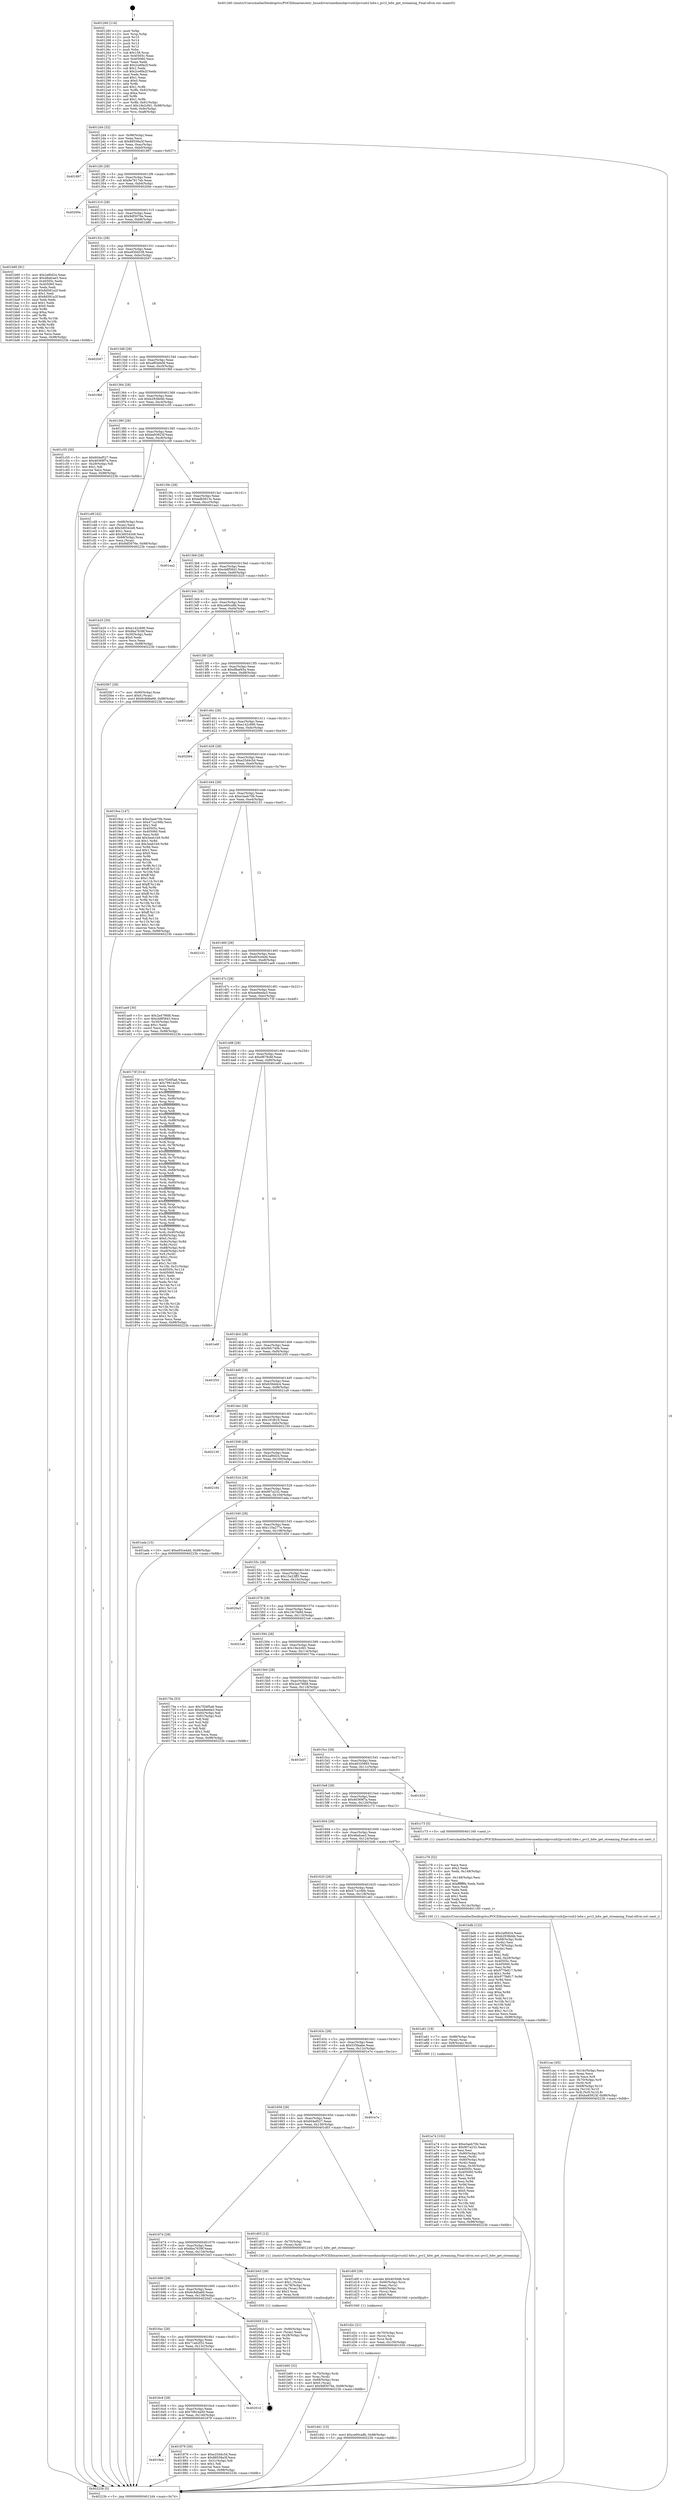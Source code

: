 digraph "0x401260" {
  label = "0x401260 (/mnt/c/Users/mathe/Desktop/tcc/POCII/binaries/extr_linuxdriversmediausbpvrusb2pvrusb2-hdw.c_pvr2_hdw_get_streaming_Final-ollvm.out::main(0))"
  labelloc = "t"
  node[shape=record]

  Entry [label="",width=0.3,height=0.3,shape=circle,fillcolor=black,style=filled]
  "0x4012d4" [label="{
     0x4012d4 [32]\l
     | [instrs]\l
     &nbsp;&nbsp;0x4012d4 \<+6\>: mov -0x98(%rbp),%eax\l
     &nbsp;&nbsp;0x4012da \<+2\>: mov %eax,%ecx\l
     &nbsp;&nbsp;0x4012dc \<+6\>: sub $0x88558a3f,%ecx\l
     &nbsp;&nbsp;0x4012e2 \<+6\>: mov %eax,-0xac(%rbp)\l
     &nbsp;&nbsp;0x4012e8 \<+6\>: mov %ecx,-0xb0(%rbp)\l
     &nbsp;&nbsp;0x4012ee \<+6\>: je 0000000000401897 \<main+0x637\>\l
  }"]
  "0x401897" [label="{
     0x401897\l
  }", style=dashed]
  "0x4012f4" [label="{
     0x4012f4 [28]\l
     | [instrs]\l
     &nbsp;&nbsp;0x4012f4 \<+5\>: jmp 00000000004012f9 \<main+0x99\>\l
     &nbsp;&nbsp;0x4012f9 \<+6\>: mov -0xac(%rbp),%eax\l
     &nbsp;&nbsp;0x4012ff \<+5\>: sub $0x8e7817eb,%eax\l
     &nbsp;&nbsp;0x401304 \<+6\>: mov %eax,-0xb4(%rbp)\l
     &nbsp;&nbsp;0x40130a \<+6\>: je 000000000040200e \<main+0xdae\>\l
  }"]
  Exit [label="",width=0.3,height=0.3,shape=circle,fillcolor=black,style=filled,peripheries=2]
  "0x40200e" [label="{
     0x40200e\l
  }", style=dashed]
  "0x401310" [label="{
     0x401310 [28]\l
     | [instrs]\l
     &nbsp;&nbsp;0x401310 \<+5\>: jmp 0000000000401315 \<main+0xb5\>\l
     &nbsp;&nbsp;0x401315 \<+6\>: mov -0xac(%rbp),%eax\l
     &nbsp;&nbsp;0x40131b \<+5\>: sub $0x9df3076e,%eax\l
     &nbsp;&nbsp;0x401320 \<+6\>: mov %eax,-0xb8(%rbp)\l
     &nbsp;&nbsp;0x401326 \<+6\>: je 0000000000401b80 \<main+0x920\>\l
  }"]
  "0x401d41" [label="{
     0x401d41 [15]\l
     | [instrs]\l
     &nbsp;&nbsp;0x401d41 \<+10\>: movl $0xce60ca8b,-0x98(%rbp)\l
     &nbsp;&nbsp;0x401d4b \<+5\>: jmp 000000000040223b \<main+0xfdb\>\l
  }"]
  "0x401b80" [label="{
     0x401b80 [91]\l
     | [instrs]\l
     &nbsp;&nbsp;0x401b80 \<+5\>: mov $0x2af0d24,%eax\l
     &nbsp;&nbsp;0x401b85 \<+5\>: mov $0x46afcae3,%ecx\l
     &nbsp;&nbsp;0x401b8a \<+7\>: mov 0x40505c,%edx\l
     &nbsp;&nbsp;0x401b91 \<+7\>: mov 0x405060,%esi\l
     &nbsp;&nbsp;0x401b98 \<+2\>: mov %edx,%edi\l
     &nbsp;&nbsp;0x401b9a \<+6\>: add $0x8d581a2f,%edi\l
     &nbsp;&nbsp;0x401ba0 \<+3\>: sub $0x1,%edi\l
     &nbsp;&nbsp;0x401ba3 \<+6\>: sub $0x8d581a2f,%edi\l
     &nbsp;&nbsp;0x401ba9 \<+3\>: imul %edi,%edx\l
     &nbsp;&nbsp;0x401bac \<+3\>: and $0x1,%edx\l
     &nbsp;&nbsp;0x401baf \<+3\>: cmp $0x0,%edx\l
     &nbsp;&nbsp;0x401bb2 \<+4\>: sete %r8b\l
     &nbsp;&nbsp;0x401bb6 \<+3\>: cmp $0xa,%esi\l
     &nbsp;&nbsp;0x401bb9 \<+4\>: setl %r9b\l
     &nbsp;&nbsp;0x401bbd \<+3\>: mov %r8b,%r10b\l
     &nbsp;&nbsp;0x401bc0 \<+3\>: and %r9b,%r10b\l
     &nbsp;&nbsp;0x401bc3 \<+3\>: xor %r9b,%r8b\l
     &nbsp;&nbsp;0x401bc6 \<+3\>: or %r8b,%r10b\l
     &nbsp;&nbsp;0x401bc9 \<+4\>: test $0x1,%r10b\l
     &nbsp;&nbsp;0x401bcd \<+3\>: cmovne %ecx,%eax\l
     &nbsp;&nbsp;0x401bd0 \<+6\>: mov %eax,-0x98(%rbp)\l
     &nbsp;&nbsp;0x401bd6 \<+5\>: jmp 000000000040223b \<main+0xfdb\>\l
  }"]
  "0x40132c" [label="{
     0x40132c [28]\l
     | [instrs]\l
     &nbsp;&nbsp;0x40132c \<+5\>: jmp 0000000000401331 \<main+0xd1\>\l
     &nbsp;&nbsp;0x401331 \<+6\>: mov -0xac(%rbp),%eax\l
     &nbsp;&nbsp;0x401337 \<+5\>: sub $0xa930d338,%eax\l
     &nbsp;&nbsp;0x40133c \<+6\>: mov %eax,-0xbc(%rbp)\l
     &nbsp;&nbsp;0x401342 \<+6\>: je 0000000000402047 \<main+0xde7\>\l
  }"]
  "0x401d2c" [label="{
     0x401d2c [21]\l
     | [instrs]\l
     &nbsp;&nbsp;0x401d2c \<+4\>: mov -0x70(%rbp),%rcx\l
     &nbsp;&nbsp;0x401d30 \<+3\>: mov (%rcx),%rcx\l
     &nbsp;&nbsp;0x401d33 \<+3\>: mov %rcx,%rdi\l
     &nbsp;&nbsp;0x401d36 \<+6\>: mov %eax,-0x150(%rbp)\l
     &nbsp;&nbsp;0x401d3c \<+5\>: call 0000000000401030 \<free@plt\>\l
     | [calls]\l
     &nbsp;&nbsp;0x401030 \{1\} (unknown)\l
  }"]
  "0x402047" [label="{
     0x402047\l
  }", style=dashed]
  "0x401348" [label="{
     0x401348 [28]\l
     | [instrs]\l
     &nbsp;&nbsp;0x401348 \<+5\>: jmp 000000000040134d \<main+0xed\>\l
     &nbsp;&nbsp;0x40134d \<+6\>: mov -0xac(%rbp),%eax\l
     &nbsp;&nbsp;0x401353 \<+5\>: sub $0xaf83eb08,%eax\l
     &nbsp;&nbsp;0x401358 \<+6\>: mov %eax,-0xc0(%rbp)\l
     &nbsp;&nbsp;0x40135e \<+6\>: je 00000000004019bf \<main+0x75f\>\l
  }"]
  "0x401d0f" [label="{
     0x401d0f [29]\l
     | [instrs]\l
     &nbsp;&nbsp;0x401d0f \<+10\>: movabs $0x4030d6,%rdi\l
     &nbsp;&nbsp;0x401d19 \<+4\>: mov -0x60(%rbp),%rcx\l
     &nbsp;&nbsp;0x401d1d \<+2\>: mov %eax,(%rcx)\l
     &nbsp;&nbsp;0x401d1f \<+4\>: mov -0x60(%rbp),%rcx\l
     &nbsp;&nbsp;0x401d23 \<+2\>: mov (%rcx),%esi\l
     &nbsp;&nbsp;0x401d25 \<+2\>: mov $0x0,%al\l
     &nbsp;&nbsp;0x401d27 \<+5\>: call 0000000000401040 \<printf@plt\>\l
     | [calls]\l
     &nbsp;&nbsp;0x401040 \{1\} (unknown)\l
  }"]
  "0x4019bf" [label="{
     0x4019bf\l
  }", style=dashed]
  "0x401364" [label="{
     0x401364 [28]\l
     | [instrs]\l
     &nbsp;&nbsp;0x401364 \<+5\>: jmp 0000000000401369 \<main+0x109\>\l
     &nbsp;&nbsp;0x401369 \<+6\>: mov -0xac(%rbp),%eax\l
     &nbsp;&nbsp;0x40136f \<+5\>: sub $0xb2938d4b,%eax\l
     &nbsp;&nbsp;0x401374 \<+6\>: mov %eax,-0xc4(%rbp)\l
     &nbsp;&nbsp;0x40137a \<+6\>: je 0000000000401c55 \<main+0x9f5\>\l
  }"]
  "0x401cac" [label="{
     0x401cac [45]\l
     | [instrs]\l
     &nbsp;&nbsp;0x401cac \<+6\>: mov -0x14c(%rbp),%ecx\l
     &nbsp;&nbsp;0x401cb2 \<+3\>: imul %eax,%ecx\l
     &nbsp;&nbsp;0x401cb5 \<+3\>: movslq %ecx,%r8\l
     &nbsp;&nbsp;0x401cb8 \<+4\>: mov -0x70(%rbp),%r9\l
     &nbsp;&nbsp;0x401cbc \<+3\>: mov (%r9),%r9\l
     &nbsp;&nbsp;0x401cbf \<+4\>: mov -0x68(%rbp),%r10\l
     &nbsp;&nbsp;0x401cc3 \<+3\>: movslq (%r10),%r10\l
     &nbsp;&nbsp;0x401cc6 \<+4\>: mov %r8,(%r9,%r10,8)\l
     &nbsp;&nbsp;0x401cca \<+10\>: movl $0xba93923f,-0x98(%rbp)\l
     &nbsp;&nbsp;0x401cd4 \<+5\>: jmp 000000000040223b \<main+0xfdb\>\l
  }"]
  "0x401c55" [label="{
     0x401c55 [30]\l
     | [instrs]\l
     &nbsp;&nbsp;0x401c55 \<+5\>: mov $0x604ef527,%eax\l
     &nbsp;&nbsp;0x401c5a \<+5\>: mov $0x46369f7a,%ecx\l
     &nbsp;&nbsp;0x401c5f \<+3\>: mov -0x29(%rbp),%dl\l
     &nbsp;&nbsp;0x401c62 \<+3\>: test $0x1,%dl\l
     &nbsp;&nbsp;0x401c65 \<+3\>: cmovne %ecx,%eax\l
     &nbsp;&nbsp;0x401c68 \<+6\>: mov %eax,-0x98(%rbp)\l
     &nbsp;&nbsp;0x401c6e \<+5\>: jmp 000000000040223b \<main+0xfdb\>\l
  }"]
  "0x401380" [label="{
     0x401380 [28]\l
     | [instrs]\l
     &nbsp;&nbsp;0x401380 \<+5\>: jmp 0000000000401385 \<main+0x125\>\l
     &nbsp;&nbsp;0x401385 \<+6\>: mov -0xac(%rbp),%eax\l
     &nbsp;&nbsp;0x40138b \<+5\>: sub $0xba93923f,%eax\l
     &nbsp;&nbsp;0x401390 \<+6\>: mov %eax,-0xc8(%rbp)\l
     &nbsp;&nbsp;0x401396 \<+6\>: je 0000000000401cd9 \<main+0xa79\>\l
  }"]
  "0x401c78" [label="{
     0x401c78 [52]\l
     | [instrs]\l
     &nbsp;&nbsp;0x401c78 \<+2\>: xor %ecx,%ecx\l
     &nbsp;&nbsp;0x401c7a \<+5\>: mov $0x2,%edx\l
     &nbsp;&nbsp;0x401c7f \<+6\>: mov %edx,-0x148(%rbp)\l
     &nbsp;&nbsp;0x401c85 \<+1\>: cltd\l
     &nbsp;&nbsp;0x401c86 \<+6\>: mov -0x148(%rbp),%esi\l
     &nbsp;&nbsp;0x401c8c \<+2\>: idiv %esi\l
     &nbsp;&nbsp;0x401c8e \<+6\>: imul $0xfffffffe,%edx,%edx\l
     &nbsp;&nbsp;0x401c94 \<+2\>: mov %ecx,%edi\l
     &nbsp;&nbsp;0x401c96 \<+2\>: sub %edx,%edi\l
     &nbsp;&nbsp;0x401c98 \<+2\>: mov %ecx,%edx\l
     &nbsp;&nbsp;0x401c9a \<+3\>: sub $0x1,%edx\l
     &nbsp;&nbsp;0x401c9d \<+2\>: add %edx,%edi\l
     &nbsp;&nbsp;0x401c9f \<+2\>: sub %edi,%ecx\l
     &nbsp;&nbsp;0x401ca1 \<+6\>: mov %ecx,-0x14c(%rbp)\l
     &nbsp;&nbsp;0x401ca7 \<+5\>: call 0000000000401160 \<next_i\>\l
     | [calls]\l
     &nbsp;&nbsp;0x401160 \{1\} (/mnt/c/Users/mathe/Desktop/tcc/POCII/binaries/extr_linuxdriversmediausbpvrusb2pvrusb2-hdw.c_pvr2_hdw_get_streaming_Final-ollvm.out::next_i)\l
  }"]
  "0x401cd9" [label="{
     0x401cd9 [42]\l
     | [instrs]\l
     &nbsp;&nbsp;0x401cd9 \<+4\>: mov -0x68(%rbp),%rax\l
     &nbsp;&nbsp;0x401cdd \<+2\>: mov (%rax),%ecx\l
     &nbsp;&nbsp;0x401cdf \<+6\>: sub $0x3d0342e8,%ecx\l
     &nbsp;&nbsp;0x401ce5 \<+3\>: add $0x1,%ecx\l
     &nbsp;&nbsp;0x401ce8 \<+6\>: add $0x3d0342e8,%ecx\l
     &nbsp;&nbsp;0x401cee \<+4\>: mov -0x68(%rbp),%rax\l
     &nbsp;&nbsp;0x401cf2 \<+2\>: mov %ecx,(%rax)\l
     &nbsp;&nbsp;0x401cf4 \<+10\>: movl $0x9df3076e,-0x98(%rbp)\l
     &nbsp;&nbsp;0x401cfe \<+5\>: jmp 000000000040223b \<main+0xfdb\>\l
  }"]
  "0x40139c" [label="{
     0x40139c [28]\l
     | [instrs]\l
     &nbsp;&nbsp;0x40139c \<+5\>: jmp 00000000004013a1 \<main+0x141\>\l
     &nbsp;&nbsp;0x4013a1 \<+6\>: mov -0xac(%rbp),%eax\l
     &nbsp;&nbsp;0x4013a7 \<+5\>: sub $0xbdb5613c,%eax\l
     &nbsp;&nbsp;0x4013ac \<+6\>: mov %eax,-0xcc(%rbp)\l
     &nbsp;&nbsp;0x4013b2 \<+6\>: je 0000000000401ea2 \<main+0xc42\>\l
  }"]
  "0x401b60" [label="{
     0x401b60 [32]\l
     | [instrs]\l
     &nbsp;&nbsp;0x401b60 \<+4\>: mov -0x70(%rbp),%rdi\l
     &nbsp;&nbsp;0x401b64 \<+3\>: mov %rax,(%rdi)\l
     &nbsp;&nbsp;0x401b67 \<+4\>: mov -0x68(%rbp),%rax\l
     &nbsp;&nbsp;0x401b6b \<+6\>: movl $0x0,(%rax)\l
     &nbsp;&nbsp;0x401b71 \<+10\>: movl $0x9df3076e,-0x98(%rbp)\l
     &nbsp;&nbsp;0x401b7b \<+5\>: jmp 000000000040223b \<main+0xfdb\>\l
  }"]
  "0x401ea2" [label="{
     0x401ea2\l
  }", style=dashed]
  "0x4013b8" [label="{
     0x4013b8 [28]\l
     | [instrs]\l
     &nbsp;&nbsp;0x4013b8 \<+5\>: jmp 00000000004013bd \<main+0x15d\>\l
     &nbsp;&nbsp;0x4013bd \<+6\>: mov -0xac(%rbp),%eax\l
     &nbsp;&nbsp;0x4013c3 \<+5\>: sub $0xcb8f5843,%eax\l
     &nbsp;&nbsp;0x4013c8 \<+6\>: mov %eax,-0xd0(%rbp)\l
     &nbsp;&nbsp;0x4013ce \<+6\>: je 0000000000401b25 \<main+0x8c5\>\l
  }"]
  "0x401a74" [label="{
     0x401a74 [102]\l
     | [instrs]\l
     &nbsp;&nbsp;0x401a74 \<+5\>: mov $0xe3aeb70b,%ecx\l
     &nbsp;&nbsp;0x401a79 \<+5\>: mov $0x907a232,%edx\l
     &nbsp;&nbsp;0x401a7e \<+2\>: xor %esi,%esi\l
     &nbsp;&nbsp;0x401a80 \<+4\>: mov -0x80(%rbp),%rdi\l
     &nbsp;&nbsp;0x401a84 \<+2\>: mov %eax,(%rdi)\l
     &nbsp;&nbsp;0x401a86 \<+4\>: mov -0x80(%rbp),%rdi\l
     &nbsp;&nbsp;0x401a8a \<+2\>: mov (%rdi),%eax\l
     &nbsp;&nbsp;0x401a8c \<+3\>: mov %eax,-0x30(%rbp)\l
     &nbsp;&nbsp;0x401a8f \<+7\>: mov 0x40505c,%eax\l
     &nbsp;&nbsp;0x401a96 \<+8\>: mov 0x405060,%r8d\l
     &nbsp;&nbsp;0x401a9e \<+3\>: sub $0x1,%esi\l
     &nbsp;&nbsp;0x401aa1 \<+3\>: mov %eax,%r9d\l
     &nbsp;&nbsp;0x401aa4 \<+3\>: add %esi,%r9d\l
     &nbsp;&nbsp;0x401aa7 \<+4\>: imul %r9d,%eax\l
     &nbsp;&nbsp;0x401aab \<+3\>: and $0x1,%eax\l
     &nbsp;&nbsp;0x401aae \<+3\>: cmp $0x0,%eax\l
     &nbsp;&nbsp;0x401ab1 \<+4\>: sete %r10b\l
     &nbsp;&nbsp;0x401ab5 \<+4\>: cmp $0xa,%r8d\l
     &nbsp;&nbsp;0x401ab9 \<+4\>: setl %r11b\l
     &nbsp;&nbsp;0x401abd \<+3\>: mov %r10b,%bl\l
     &nbsp;&nbsp;0x401ac0 \<+3\>: and %r11b,%bl\l
     &nbsp;&nbsp;0x401ac3 \<+3\>: xor %r11b,%r10b\l
     &nbsp;&nbsp;0x401ac6 \<+3\>: or %r10b,%bl\l
     &nbsp;&nbsp;0x401ac9 \<+3\>: test $0x1,%bl\l
     &nbsp;&nbsp;0x401acc \<+3\>: cmovne %edx,%ecx\l
     &nbsp;&nbsp;0x401acf \<+6\>: mov %ecx,-0x98(%rbp)\l
     &nbsp;&nbsp;0x401ad5 \<+5\>: jmp 000000000040223b \<main+0xfdb\>\l
  }"]
  "0x401b25" [label="{
     0x401b25 [30]\l
     | [instrs]\l
     &nbsp;&nbsp;0x401b25 \<+5\>: mov $0xe142c690,%eax\l
     &nbsp;&nbsp;0x401b2a \<+5\>: mov $0x6ba7639f,%ecx\l
     &nbsp;&nbsp;0x401b2f \<+3\>: mov -0x30(%rbp),%edx\l
     &nbsp;&nbsp;0x401b32 \<+3\>: cmp $0x0,%edx\l
     &nbsp;&nbsp;0x401b35 \<+3\>: cmove %ecx,%eax\l
     &nbsp;&nbsp;0x401b38 \<+6\>: mov %eax,-0x98(%rbp)\l
     &nbsp;&nbsp;0x401b3e \<+5\>: jmp 000000000040223b \<main+0xfdb\>\l
  }"]
  "0x4013d4" [label="{
     0x4013d4 [28]\l
     | [instrs]\l
     &nbsp;&nbsp;0x4013d4 \<+5\>: jmp 00000000004013d9 \<main+0x179\>\l
     &nbsp;&nbsp;0x4013d9 \<+6\>: mov -0xac(%rbp),%eax\l
     &nbsp;&nbsp;0x4013df \<+5\>: sub $0xce60ca8b,%eax\l
     &nbsp;&nbsp;0x4013e4 \<+6\>: mov %eax,-0xd4(%rbp)\l
     &nbsp;&nbsp;0x4013ea \<+6\>: je 00000000004020b7 \<main+0xe57\>\l
  }"]
  "0x4016e4" [label="{
     0x4016e4\l
  }", style=dashed]
  "0x4020b7" [label="{
     0x4020b7 [28]\l
     | [instrs]\l
     &nbsp;&nbsp;0x4020b7 \<+7\>: mov -0x90(%rbp),%rax\l
     &nbsp;&nbsp;0x4020be \<+6\>: movl $0x0,(%rax)\l
     &nbsp;&nbsp;0x4020c4 \<+10\>: movl $0x6c8dba69,-0x98(%rbp)\l
     &nbsp;&nbsp;0x4020ce \<+5\>: jmp 000000000040223b \<main+0xfdb\>\l
  }"]
  "0x4013f0" [label="{
     0x4013f0 [28]\l
     | [instrs]\l
     &nbsp;&nbsp;0x4013f0 \<+5\>: jmp 00000000004013f5 \<main+0x195\>\l
     &nbsp;&nbsp;0x4013f5 \<+6\>: mov -0xac(%rbp),%eax\l
     &nbsp;&nbsp;0x4013fb \<+5\>: sub $0xdfbaf45a,%eax\l
     &nbsp;&nbsp;0x401400 \<+6\>: mov %eax,-0xd8(%rbp)\l
     &nbsp;&nbsp;0x401406 \<+6\>: je 0000000000401da6 \<main+0xb46\>\l
  }"]
  "0x401879" [label="{
     0x401879 [30]\l
     | [instrs]\l
     &nbsp;&nbsp;0x401879 \<+5\>: mov $0xe25d4c5d,%eax\l
     &nbsp;&nbsp;0x40187e \<+5\>: mov $0x88558a3f,%ecx\l
     &nbsp;&nbsp;0x401883 \<+3\>: mov -0x31(%rbp),%dl\l
     &nbsp;&nbsp;0x401886 \<+3\>: test $0x1,%dl\l
     &nbsp;&nbsp;0x401889 \<+3\>: cmovne %ecx,%eax\l
     &nbsp;&nbsp;0x40188c \<+6\>: mov %eax,-0x98(%rbp)\l
     &nbsp;&nbsp;0x401892 \<+5\>: jmp 000000000040223b \<main+0xfdb\>\l
  }"]
  "0x401da6" [label="{
     0x401da6\l
  }", style=dashed]
  "0x40140c" [label="{
     0x40140c [28]\l
     | [instrs]\l
     &nbsp;&nbsp;0x40140c \<+5\>: jmp 0000000000401411 \<main+0x1b1\>\l
     &nbsp;&nbsp;0x401411 \<+6\>: mov -0xac(%rbp),%eax\l
     &nbsp;&nbsp;0x401417 \<+5\>: sub $0xe142c690,%eax\l
     &nbsp;&nbsp;0x40141c \<+6\>: mov %eax,-0xdc(%rbp)\l
     &nbsp;&nbsp;0x401422 \<+6\>: je 0000000000402094 \<main+0xe34\>\l
  }"]
  "0x4016c8" [label="{
     0x4016c8 [28]\l
     | [instrs]\l
     &nbsp;&nbsp;0x4016c8 \<+5\>: jmp 00000000004016cd \<main+0x46d\>\l
     &nbsp;&nbsp;0x4016cd \<+6\>: mov -0xac(%rbp),%eax\l
     &nbsp;&nbsp;0x4016d3 \<+5\>: sub $0x79914a50,%eax\l
     &nbsp;&nbsp;0x4016d8 \<+6\>: mov %eax,-0x140(%rbp)\l
     &nbsp;&nbsp;0x4016de \<+6\>: je 0000000000401879 \<main+0x619\>\l
  }"]
  "0x402094" [label="{
     0x402094\l
  }", style=dashed]
  "0x401428" [label="{
     0x401428 [28]\l
     | [instrs]\l
     &nbsp;&nbsp;0x401428 \<+5\>: jmp 000000000040142d \<main+0x1cd\>\l
     &nbsp;&nbsp;0x40142d \<+6\>: mov -0xac(%rbp),%eax\l
     &nbsp;&nbsp;0x401433 \<+5\>: sub $0xe25d4c5d,%eax\l
     &nbsp;&nbsp;0x401438 \<+6\>: mov %eax,-0xe0(%rbp)\l
     &nbsp;&nbsp;0x40143e \<+6\>: je 00000000004019ce \<main+0x76e\>\l
  }"]
  "0x40201d" [label="{
     0x40201d\l
  }", style=dashed]
  "0x4019ce" [label="{
     0x4019ce [147]\l
     | [instrs]\l
     &nbsp;&nbsp;0x4019ce \<+5\>: mov $0xe3aeb70b,%eax\l
     &nbsp;&nbsp;0x4019d3 \<+5\>: mov $0x471a166b,%ecx\l
     &nbsp;&nbsp;0x4019d8 \<+2\>: mov $0x1,%dl\l
     &nbsp;&nbsp;0x4019da \<+7\>: mov 0x40505c,%esi\l
     &nbsp;&nbsp;0x4019e1 \<+7\>: mov 0x405060,%edi\l
     &nbsp;&nbsp;0x4019e8 \<+3\>: mov %esi,%r8d\l
     &nbsp;&nbsp;0x4019eb \<+7\>: add $0x3eab1b9,%r8d\l
     &nbsp;&nbsp;0x4019f2 \<+4\>: sub $0x1,%r8d\l
     &nbsp;&nbsp;0x4019f6 \<+7\>: sub $0x3eab1b9,%r8d\l
     &nbsp;&nbsp;0x4019fd \<+4\>: imul %r8d,%esi\l
     &nbsp;&nbsp;0x401a01 \<+3\>: and $0x1,%esi\l
     &nbsp;&nbsp;0x401a04 \<+3\>: cmp $0x0,%esi\l
     &nbsp;&nbsp;0x401a07 \<+4\>: sete %r9b\l
     &nbsp;&nbsp;0x401a0b \<+3\>: cmp $0xa,%edi\l
     &nbsp;&nbsp;0x401a0e \<+4\>: setl %r10b\l
     &nbsp;&nbsp;0x401a12 \<+3\>: mov %r9b,%r11b\l
     &nbsp;&nbsp;0x401a15 \<+4\>: xor $0xff,%r11b\l
     &nbsp;&nbsp;0x401a19 \<+3\>: mov %r10b,%bl\l
     &nbsp;&nbsp;0x401a1c \<+3\>: xor $0xff,%bl\l
     &nbsp;&nbsp;0x401a1f \<+3\>: xor $0x1,%dl\l
     &nbsp;&nbsp;0x401a22 \<+3\>: mov %r11b,%r14b\l
     &nbsp;&nbsp;0x401a25 \<+4\>: and $0xff,%r14b\l
     &nbsp;&nbsp;0x401a29 \<+3\>: and %dl,%r9b\l
     &nbsp;&nbsp;0x401a2c \<+3\>: mov %bl,%r15b\l
     &nbsp;&nbsp;0x401a2f \<+4\>: and $0xff,%r15b\l
     &nbsp;&nbsp;0x401a33 \<+3\>: and %dl,%r10b\l
     &nbsp;&nbsp;0x401a36 \<+3\>: or %r9b,%r14b\l
     &nbsp;&nbsp;0x401a39 \<+3\>: or %r10b,%r15b\l
     &nbsp;&nbsp;0x401a3c \<+3\>: xor %r15b,%r14b\l
     &nbsp;&nbsp;0x401a3f \<+3\>: or %bl,%r11b\l
     &nbsp;&nbsp;0x401a42 \<+4\>: xor $0xff,%r11b\l
     &nbsp;&nbsp;0x401a46 \<+3\>: or $0x1,%dl\l
     &nbsp;&nbsp;0x401a49 \<+3\>: and %dl,%r11b\l
     &nbsp;&nbsp;0x401a4c \<+3\>: or %r11b,%r14b\l
     &nbsp;&nbsp;0x401a4f \<+4\>: test $0x1,%r14b\l
     &nbsp;&nbsp;0x401a53 \<+3\>: cmovne %ecx,%eax\l
     &nbsp;&nbsp;0x401a56 \<+6\>: mov %eax,-0x98(%rbp)\l
     &nbsp;&nbsp;0x401a5c \<+5\>: jmp 000000000040223b \<main+0xfdb\>\l
  }"]
  "0x401444" [label="{
     0x401444 [28]\l
     | [instrs]\l
     &nbsp;&nbsp;0x401444 \<+5\>: jmp 0000000000401449 \<main+0x1e9\>\l
     &nbsp;&nbsp;0x401449 \<+6\>: mov -0xac(%rbp),%eax\l
     &nbsp;&nbsp;0x40144f \<+5\>: sub $0xe3aeb70b,%eax\l
     &nbsp;&nbsp;0x401454 \<+6\>: mov %eax,-0xe4(%rbp)\l
     &nbsp;&nbsp;0x40145a \<+6\>: je 0000000000402151 \<main+0xef1\>\l
  }"]
  "0x4016ac" [label="{
     0x4016ac [28]\l
     | [instrs]\l
     &nbsp;&nbsp;0x4016ac \<+5\>: jmp 00000000004016b1 \<main+0x451\>\l
     &nbsp;&nbsp;0x4016b1 \<+6\>: mov -0xac(%rbp),%eax\l
     &nbsp;&nbsp;0x4016b7 \<+5\>: sub $0x71ab2f32,%eax\l
     &nbsp;&nbsp;0x4016bc \<+6\>: mov %eax,-0x13c(%rbp)\l
     &nbsp;&nbsp;0x4016c2 \<+6\>: je 000000000040201d \<main+0xdbd\>\l
  }"]
  "0x402151" [label="{
     0x402151\l
  }", style=dashed]
  "0x401460" [label="{
     0x401460 [28]\l
     | [instrs]\l
     &nbsp;&nbsp;0x401460 \<+5\>: jmp 0000000000401465 \<main+0x205\>\l
     &nbsp;&nbsp;0x401465 \<+6\>: mov -0xac(%rbp),%eax\l
     &nbsp;&nbsp;0x40146b \<+5\>: sub $0xe93ce4dd,%eax\l
     &nbsp;&nbsp;0x401470 \<+6\>: mov %eax,-0xe8(%rbp)\l
     &nbsp;&nbsp;0x401476 \<+6\>: je 0000000000401ae9 \<main+0x889\>\l
  }"]
  "0x4020d3" [label="{
     0x4020d3 [24]\l
     | [instrs]\l
     &nbsp;&nbsp;0x4020d3 \<+7\>: mov -0x90(%rbp),%rax\l
     &nbsp;&nbsp;0x4020da \<+2\>: mov (%rax),%eax\l
     &nbsp;&nbsp;0x4020dc \<+4\>: lea -0x28(%rbp),%rsp\l
     &nbsp;&nbsp;0x4020e0 \<+1\>: pop %rbx\l
     &nbsp;&nbsp;0x4020e1 \<+2\>: pop %r12\l
     &nbsp;&nbsp;0x4020e3 \<+2\>: pop %r13\l
     &nbsp;&nbsp;0x4020e5 \<+2\>: pop %r14\l
     &nbsp;&nbsp;0x4020e7 \<+2\>: pop %r15\l
     &nbsp;&nbsp;0x4020e9 \<+1\>: pop %rbp\l
     &nbsp;&nbsp;0x4020ea \<+1\>: ret\l
  }"]
  "0x401ae9" [label="{
     0x401ae9 [30]\l
     | [instrs]\l
     &nbsp;&nbsp;0x401ae9 \<+5\>: mov $0x2a479fd8,%eax\l
     &nbsp;&nbsp;0x401aee \<+5\>: mov $0xcb8f5843,%ecx\l
     &nbsp;&nbsp;0x401af3 \<+3\>: mov -0x30(%rbp),%edx\l
     &nbsp;&nbsp;0x401af6 \<+3\>: cmp $0x1,%edx\l
     &nbsp;&nbsp;0x401af9 \<+3\>: cmovl %ecx,%eax\l
     &nbsp;&nbsp;0x401afc \<+6\>: mov %eax,-0x98(%rbp)\l
     &nbsp;&nbsp;0x401b02 \<+5\>: jmp 000000000040223b \<main+0xfdb\>\l
  }"]
  "0x40147c" [label="{
     0x40147c [28]\l
     | [instrs]\l
     &nbsp;&nbsp;0x40147c \<+5\>: jmp 0000000000401481 \<main+0x221\>\l
     &nbsp;&nbsp;0x401481 \<+6\>: mov -0xac(%rbp),%eax\l
     &nbsp;&nbsp;0x401487 \<+5\>: sub $0xee8eeda3,%eax\l
     &nbsp;&nbsp;0x40148c \<+6\>: mov %eax,-0xec(%rbp)\l
     &nbsp;&nbsp;0x401492 \<+6\>: je 000000000040173f \<main+0x4df\>\l
  }"]
  "0x401690" [label="{
     0x401690 [28]\l
     | [instrs]\l
     &nbsp;&nbsp;0x401690 \<+5\>: jmp 0000000000401695 \<main+0x435\>\l
     &nbsp;&nbsp;0x401695 \<+6\>: mov -0xac(%rbp),%eax\l
     &nbsp;&nbsp;0x40169b \<+5\>: sub $0x6c8dba69,%eax\l
     &nbsp;&nbsp;0x4016a0 \<+6\>: mov %eax,-0x138(%rbp)\l
     &nbsp;&nbsp;0x4016a6 \<+6\>: je 00000000004020d3 \<main+0xe73\>\l
  }"]
  "0x40173f" [label="{
     0x40173f [314]\l
     | [instrs]\l
     &nbsp;&nbsp;0x40173f \<+5\>: mov $0x7f26f5a6,%eax\l
     &nbsp;&nbsp;0x401744 \<+5\>: mov $0x79914a50,%ecx\l
     &nbsp;&nbsp;0x401749 \<+2\>: xor %edx,%edx\l
     &nbsp;&nbsp;0x40174b \<+3\>: mov %rsp,%rsi\l
     &nbsp;&nbsp;0x40174e \<+4\>: add $0xfffffffffffffff0,%rsi\l
     &nbsp;&nbsp;0x401752 \<+3\>: mov %rsi,%rsp\l
     &nbsp;&nbsp;0x401755 \<+7\>: mov %rsi,-0x90(%rbp)\l
     &nbsp;&nbsp;0x40175c \<+3\>: mov %rsp,%rsi\l
     &nbsp;&nbsp;0x40175f \<+4\>: add $0xfffffffffffffff0,%rsi\l
     &nbsp;&nbsp;0x401763 \<+3\>: mov %rsi,%rsp\l
     &nbsp;&nbsp;0x401766 \<+3\>: mov %rsp,%rdi\l
     &nbsp;&nbsp;0x401769 \<+4\>: add $0xfffffffffffffff0,%rdi\l
     &nbsp;&nbsp;0x40176d \<+3\>: mov %rdi,%rsp\l
     &nbsp;&nbsp;0x401770 \<+7\>: mov %rdi,-0x88(%rbp)\l
     &nbsp;&nbsp;0x401777 \<+3\>: mov %rsp,%rdi\l
     &nbsp;&nbsp;0x40177a \<+4\>: add $0xfffffffffffffff0,%rdi\l
     &nbsp;&nbsp;0x40177e \<+3\>: mov %rdi,%rsp\l
     &nbsp;&nbsp;0x401781 \<+4\>: mov %rdi,-0x80(%rbp)\l
     &nbsp;&nbsp;0x401785 \<+3\>: mov %rsp,%rdi\l
     &nbsp;&nbsp;0x401788 \<+4\>: add $0xfffffffffffffff0,%rdi\l
     &nbsp;&nbsp;0x40178c \<+3\>: mov %rdi,%rsp\l
     &nbsp;&nbsp;0x40178f \<+4\>: mov %rdi,-0x78(%rbp)\l
     &nbsp;&nbsp;0x401793 \<+3\>: mov %rsp,%rdi\l
     &nbsp;&nbsp;0x401796 \<+4\>: add $0xfffffffffffffff0,%rdi\l
     &nbsp;&nbsp;0x40179a \<+3\>: mov %rdi,%rsp\l
     &nbsp;&nbsp;0x40179d \<+4\>: mov %rdi,-0x70(%rbp)\l
     &nbsp;&nbsp;0x4017a1 \<+3\>: mov %rsp,%rdi\l
     &nbsp;&nbsp;0x4017a4 \<+4\>: add $0xfffffffffffffff0,%rdi\l
     &nbsp;&nbsp;0x4017a8 \<+3\>: mov %rdi,%rsp\l
     &nbsp;&nbsp;0x4017ab \<+4\>: mov %rdi,-0x68(%rbp)\l
     &nbsp;&nbsp;0x4017af \<+3\>: mov %rsp,%rdi\l
     &nbsp;&nbsp;0x4017b2 \<+4\>: add $0xfffffffffffffff0,%rdi\l
     &nbsp;&nbsp;0x4017b6 \<+3\>: mov %rdi,%rsp\l
     &nbsp;&nbsp;0x4017b9 \<+4\>: mov %rdi,-0x60(%rbp)\l
     &nbsp;&nbsp;0x4017bd \<+3\>: mov %rsp,%rdi\l
     &nbsp;&nbsp;0x4017c0 \<+4\>: add $0xfffffffffffffff0,%rdi\l
     &nbsp;&nbsp;0x4017c4 \<+3\>: mov %rdi,%rsp\l
     &nbsp;&nbsp;0x4017c7 \<+4\>: mov %rdi,-0x58(%rbp)\l
     &nbsp;&nbsp;0x4017cb \<+3\>: mov %rsp,%rdi\l
     &nbsp;&nbsp;0x4017ce \<+4\>: add $0xfffffffffffffff0,%rdi\l
     &nbsp;&nbsp;0x4017d2 \<+3\>: mov %rdi,%rsp\l
     &nbsp;&nbsp;0x4017d5 \<+4\>: mov %rdi,-0x50(%rbp)\l
     &nbsp;&nbsp;0x4017d9 \<+3\>: mov %rsp,%rdi\l
     &nbsp;&nbsp;0x4017dc \<+4\>: add $0xfffffffffffffff0,%rdi\l
     &nbsp;&nbsp;0x4017e0 \<+3\>: mov %rdi,%rsp\l
     &nbsp;&nbsp;0x4017e3 \<+4\>: mov %rdi,-0x48(%rbp)\l
     &nbsp;&nbsp;0x4017e7 \<+3\>: mov %rsp,%rdi\l
     &nbsp;&nbsp;0x4017ea \<+4\>: add $0xfffffffffffffff0,%rdi\l
     &nbsp;&nbsp;0x4017ee \<+3\>: mov %rdi,%rsp\l
     &nbsp;&nbsp;0x4017f1 \<+4\>: mov %rdi,-0x40(%rbp)\l
     &nbsp;&nbsp;0x4017f5 \<+7\>: mov -0x90(%rbp),%rdi\l
     &nbsp;&nbsp;0x4017fc \<+6\>: movl $0x0,(%rdi)\l
     &nbsp;&nbsp;0x401802 \<+7\>: mov -0x9c(%rbp),%r8d\l
     &nbsp;&nbsp;0x401809 \<+3\>: mov %r8d,(%rsi)\l
     &nbsp;&nbsp;0x40180c \<+7\>: mov -0x88(%rbp),%rdi\l
     &nbsp;&nbsp;0x401813 \<+7\>: mov -0xa8(%rbp),%r9\l
     &nbsp;&nbsp;0x40181a \<+3\>: mov %r9,(%rdi)\l
     &nbsp;&nbsp;0x40181d \<+3\>: cmpl $0x2,(%rsi)\l
     &nbsp;&nbsp;0x401820 \<+4\>: setne %r10b\l
     &nbsp;&nbsp;0x401824 \<+4\>: and $0x1,%r10b\l
     &nbsp;&nbsp;0x401828 \<+4\>: mov %r10b,-0x31(%rbp)\l
     &nbsp;&nbsp;0x40182c \<+8\>: mov 0x40505c,%r11d\l
     &nbsp;&nbsp;0x401834 \<+7\>: mov 0x405060,%ebx\l
     &nbsp;&nbsp;0x40183b \<+3\>: sub $0x1,%edx\l
     &nbsp;&nbsp;0x40183e \<+3\>: mov %r11d,%r14d\l
     &nbsp;&nbsp;0x401841 \<+3\>: add %edx,%r14d\l
     &nbsp;&nbsp;0x401844 \<+4\>: imul %r14d,%r11d\l
     &nbsp;&nbsp;0x401848 \<+4\>: and $0x1,%r11d\l
     &nbsp;&nbsp;0x40184c \<+4\>: cmp $0x0,%r11d\l
     &nbsp;&nbsp;0x401850 \<+4\>: sete %r10b\l
     &nbsp;&nbsp;0x401854 \<+3\>: cmp $0xa,%ebx\l
     &nbsp;&nbsp;0x401857 \<+4\>: setl %r15b\l
     &nbsp;&nbsp;0x40185b \<+3\>: mov %r10b,%r12b\l
     &nbsp;&nbsp;0x40185e \<+3\>: and %r15b,%r12b\l
     &nbsp;&nbsp;0x401861 \<+3\>: xor %r15b,%r10b\l
     &nbsp;&nbsp;0x401864 \<+3\>: or %r10b,%r12b\l
     &nbsp;&nbsp;0x401867 \<+4\>: test $0x1,%r12b\l
     &nbsp;&nbsp;0x40186b \<+3\>: cmovne %ecx,%eax\l
     &nbsp;&nbsp;0x40186e \<+6\>: mov %eax,-0x98(%rbp)\l
     &nbsp;&nbsp;0x401874 \<+5\>: jmp 000000000040223b \<main+0xfdb\>\l
  }"]
  "0x401498" [label="{
     0x401498 [28]\l
     | [instrs]\l
     &nbsp;&nbsp;0x401498 \<+5\>: jmp 000000000040149d \<main+0x23d\>\l
     &nbsp;&nbsp;0x40149d \<+6\>: mov -0xac(%rbp),%eax\l
     &nbsp;&nbsp;0x4014a3 \<+5\>: sub $0xef678c6f,%eax\l
     &nbsp;&nbsp;0x4014a8 \<+6\>: mov %eax,-0xf0(%rbp)\l
     &nbsp;&nbsp;0x4014ae \<+6\>: je 0000000000401e6f \<main+0xc0f\>\l
  }"]
  "0x401b43" [label="{
     0x401b43 [29]\l
     | [instrs]\l
     &nbsp;&nbsp;0x401b43 \<+4\>: mov -0x78(%rbp),%rax\l
     &nbsp;&nbsp;0x401b47 \<+6\>: movl $0x1,(%rax)\l
     &nbsp;&nbsp;0x401b4d \<+4\>: mov -0x78(%rbp),%rax\l
     &nbsp;&nbsp;0x401b51 \<+3\>: movslq (%rax),%rax\l
     &nbsp;&nbsp;0x401b54 \<+4\>: shl $0x3,%rax\l
     &nbsp;&nbsp;0x401b58 \<+3\>: mov %rax,%rdi\l
     &nbsp;&nbsp;0x401b5b \<+5\>: call 0000000000401050 \<malloc@plt\>\l
     | [calls]\l
     &nbsp;&nbsp;0x401050 \{1\} (unknown)\l
  }"]
  "0x401e6f" [label="{
     0x401e6f\l
  }", style=dashed]
  "0x4014b4" [label="{
     0x4014b4 [28]\l
     | [instrs]\l
     &nbsp;&nbsp;0x4014b4 \<+5\>: jmp 00000000004014b9 \<main+0x259\>\l
     &nbsp;&nbsp;0x4014b9 \<+6\>: mov -0xac(%rbp),%eax\l
     &nbsp;&nbsp;0x4014bf \<+5\>: sub $0xf4fc740b,%eax\l
     &nbsp;&nbsp;0x4014c4 \<+6\>: mov %eax,-0xf4(%rbp)\l
     &nbsp;&nbsp;0x4014ca \<+6\>: je 0000000000401f35 \<main+0xcd5\>\l
  }"]
  "0x401674" [label="{
     0x401674 [28]\l
     | [instrs]\l
     &nbsp;&nbsp;0x401674 \<+5\>: jmp 0000000000401679 \<main+0x419\>\l
     &nbsp;&nbsp;0x401679 \<+6\>: mov -0xac(%rbp),%eax\l
     &nbsp;&nbsp;0x40167f \<+5\>: sub $0x6ba7639f,%eax\l
     &nbsp;&nbsp;0x401684 \<+6\>: mov %eax,-0x134(%rbp)\l
     &nbsp;&nbsp;0x40168a \<+6\>: je 0000000000401b43 \<main+0x8e3\>\l
  }"]
  "0x401f35" [label="{
     0x401f35\l
  }", style=dashed]
  "0x4014d0" [label="{
     0x4014d0 [28]\l
     | [instrs]\l
     &nbsp;&nbsp;0x4014d0 \<+5\>: jmp 00000000004014d5 \<main+0x275\>\l
     &nbsp;&nbsp;0x4014d5 \<+6\>: mov -0xac(%rbp),%eax\l
     &nbsp;&nbsp;0x4014db \<+5\>: sub $0xfc56ddc4,%eax\l
     &nbsp;&nbsp;0x4014e0 \<+6\>: mov %eax,-0xf8(%rbp)\l
     &nbsp;&nbsp;0x4014e6 \<+6\>: je 00000000004021a9 \<main+0xf49\>\l
  }"]
  "0x401d03" [label="{
     0x401d03 [12]\l
     | [instrs]\l
     &nbsp;&nbsp;0x401d03 \<+4\>: mov -0x70(%rbp),%rax\l
     &nbsp;&nbsp;0x401d07 \<+3\>: mov (%rax),%rdi\l
     &nbsp;&nbsp;0x401d0a \<+5\>: call 0000000000401240 \<pvr2_hdw_get_streaming\>\l
     | [calls]\l
     &nbsp;&nbsp;0x401240 \{1\} (/mnt/c/Users/mathe/Desktop/tcc/POCII/binaries/extr_linuxdriversmediausbpvrusb2pvrusb2-hdw.c_pvr2_hdw_get_streaming_Final-ollvm.out::pvr2_hdw_get_streaming)\l
  }"]
  "0x4021a9" [label="{
     0x4021a9\l
  }", style=dashed]
  "0x4014ec" [label="{
     0x4014ec [28]\l
     | [instrs]\l
     &nbsp;&nbsp;0x4014ec \<+5\>: jmp 00000000004014f1 \<main+0x291\>\l
     &nbsp;&nbsp;0x4014f1 \<+6\>: mov -0xac(%rbp),%eax\l
     &nbsp;&nbsp;0x4014f7 \<+5\>: sub $0x191f619,%eax\l
     &nbsp;&nbsp;0x4014fc \<+6\>: mov %eax,-0xfc(%rbp)\l
     &nbsp;&nbsp;0x401502 \<+6\>: je 0000000000402130 \<main+0xed0\>\l
  }"]
  "0x401658" [label="{
     0x401658 [28]\l
     | [instrs]\l
     &nbsp;&nbsp;0x401658 \<+5\>: jmp 000000000040165d \<main+0x3fd\>\l
     &nbsp;&nbsp;0x40165d \<+6\>: mov -0xac(%rbp),%eax\l
     &nbsp;&nbsp;0x401663 \<+5\>: sub $0x604ef527,%eax\l
     &nbsp;&nbsp;0x401668 \<+6\>: mov %eax,-0x130(%rbp)\l
     &nbsp;&nbsp;0x40166e \<+6\>: je 0000000000401d03 \<main+0xaa3\>\l
  }"]
  "0x402130" [label="{
     0x402130\l
  }", style=dashed]
  "0x401508" [label="{
     0x401508 [28]\l
     | [instrs]\l
     &nbsp;&nbsp;0x401508 \<+5\>: jmp 000000000040150d \<main+0x2ad\>\l
     &nbsp;&nbsp;0x40150d \<+6\>: mov -0xac(%rbp),%eax\l
     &nbsp;&nbsp;0x401513 \<+5\>: sub $0x2af0d24,%eax\l
     &nbsp;&nbsp;0x401518 \<+6\>: mov %eax,-0x100(%rbp)\l
     &nbsp;&nbsp;0x40151e \<+6\>: je 0000000000402184 \<main+0xf24\>\l
  }"]
  "0x401e7e" [label="{
     0x401e7e\l
  }", style=dashed]
  "0x402184" [label="{
     0x402184\l
  }", style=dashed]
  "0x401524" [label="{
     0x401524 [28]\l
     | [instrs]\l
     &nbsp;&nbsp;0x401524 \<+5\>: jmp 0000000000401529 \<main+0x2c9\>\l
     &nbsp;&nbsp;0x401529 \<+6\>: mov -0xac(%rbp),%eax\l
     &nbsp;&nbsp;0x40152f \<+5\>: sub $0x907a232,%eax\l
     &nbsp;&nbsp;0x401534 \<+6\>: mov %eax,-0x104(%rbp)\l
     &nbsp;&nbsp;0x40153a \<+6\>: je 0000000000401ada \<main+0x87a\>\l
  }"]
  "0x40163c" [label="{
     0x40163c [28]\l
     | [instrs]\l
     &nbsp;&nbsp;0x40163c \<+5\>: jmp 0000000000401641 \<main+0x3e1\>\l
     &nbsp;&nbsp;0x401641 \<+6\>: mov -0xac(%rbp),%eax\l
     &nbsp;&nbsp;0x401647 \<+5\>: sub $0x535faabe,%eax\l
     &nbsp;&nbsp;0x40164c \<+6\>: mov %eax,-0x12c(%rbp)\l
     &nbsp;&nbsp;0x401652 \<+6\>: je 0000000000401e7e \<main+0xc1e\>\l
  }"]
  "0x401ada" [label="{
     0x401ada [15]\l
     | [instrs]\l
     &nbsp;&nbsp;0x401ada \<+10\>: movl $0xe93ce4dd,-0x98(%rbp)\l
     &nbsp;&nbsp;0x401ae4 \<+5\>: jmp 000000000040223b \<main+0xfdb\>\l
  }"]
  "0x401540" [label="{
     0x401540 [28]\l
     | [instrs]\l
     &nbsp;&nbsp;0x401540 \<+5\>: jmp 0000000000401545 \<main+0x2e5\>\l
     &nbsp;&nbsp;0x401545 \<+6\>: mov -0xac(%rbp),%eax\l
     &nbsp;&nbsp;0x40154b \<+5\>: sub $0x110a277e,%eax\l
     &nbsp;&nbsp;0x401550 \<+6\>: mov %eax,-0x108(%rbp)\l
     &nbsp;&nbsp;0x401556 \<+6\>: je 0000000000401d50 \<main+0xaf0\>\l
  }"]
  "0x401a61" [label="{
     0x401a61 [19]\l
     | [instrs]\l
     &nbsp;&nbsp;0x401a61 \<+7\>: mov -0x88(%rbp),%rax\l
     &nbsp;&nbsp;0x401a68 \<+3\>: mov (%rax),%rax\l
     &nbsp;&nbsp;0x401a6b \<+4\>: mov 0x8(%rax),%rdi\l
     &nbsp;&nbsp;0x401a6f \<+5\>: call 0000000000401060 \<atoi@plt\>\l
     | [calls]\l
     &nbsp;&nbsp;0x401060 \{1\} (unknown)\l
  }"]
  "0x401d50" [label="{
     0x401d50\l
  }", style=dashed]
  "0x40155c" [label="{
     0x40155c [28]\l
     | [instrs]\l
     &nbsp;&nbsp;0x40155c \<+5\>: jmp 0000000000401561 \<main+0x301\>\l
     &nbsp;&nbsp;0x401561 \<+6\>: mov -0xac(%rbp),%eax\l
     &nbsp;&nbsp;0x401567 \<+5\>: sub $0x15e23ff3,%eax\l
     &nbsp;&nbsp;0x40156c \<+6\>: mov %eax,-0x10c(%rbp)\l
     &nbsp;&nbsp;0x401572 \<+6\>: je 00000000004020a3 \<main+0xe43\>\l
  }"]
  "0x401620" [label="{
     0x401620 [28]\l
     | [instrs]\l
     &nbsp;&nbsp;0x401620 \<+5\>: jmp 0000000000401625 \<main+0x3c5\>\l
     &nbsp;&nbsp;0x401625 \<+6\>: mov -0xac(%rbp),%eax\l
     &nbsp;&nbsp;0x40162b \<+5\>: sub $0x471a166b,%eax\l
     &nbsp;&nbsp;0x401630 \<+6\>: mov %eax,-0x128(%rbp)\l
     &nbsp;&nbsp;0x401636 \<+6\>: je 0000000000401a61 \<main+0x801\>\l
  }"]
  "0x4020a3" [label="{
     0x4020a3\l
  }", style=dashed]
  "0x401578" [label="{
     0x401578 [28]\l
     | [instrs]\l
     &nbsp;&nbsp;0x401578 \<+5\>: jmp 000000000040157d \<main+0x31d\>\l
     &nbsp;&nbsp;0x40157d \<+6\>: mov -0xac(%rbp),%eax\l
     &nbsp;&nbsp;0x401583 \<+5\>: sub $0x19c7fa9d,%eax\l
     &nbsp;&nbsp;0x401588 \<+6\>: mov %eax,-0x110(%rbp)\l
     &nbsp;&nbsp;0x40158e \<+6\>: je 00000000004021e6 \<main+0xf86\>\l
  }"]
  "0x401bdb" [label="{
     0x401bdb [122]\l
     | [instrs]\l
     &nbsp;&nbsp;0x401bdb \<+5\>: mov $0x2af0d24,%eax\l
     &nbsp;&nbsp;0x401be0 \<+5\>: mov $0xb2938d4b,%ecx\l
     &nbsp;&nbsp;0x401be5 \<+4\>: mov -0x68(%rbp),%rdx\l
     &nbsp;&nbsp;0x401be9 \<+2\>: mov (%rdx),%esi\l
     &nbsp;&nbsp;0x401beb \<+4\>: mov -0x78(%rbp),%rdx\l
     &nbsp;&nbsp;0x401bef \<+2\>: cmp (%rdx),%esi\l
     &nbsp;&nbsp;0x401bf1 \<+4\>: setl %dil\l
     &nbsp;&nbsp;0x401bf5 \<+4\>: and $0x1,%dil\l
     &nbsp;&nbsp;0x401bf9 \<+4\>: mov %dil,-0x29(%rbp)\l
     &nbsp;&nbsp;0x401bfd \<+7\>: mov 0x40505c,%esi\l
     &nbsp;&nbsp;0x401c04 \<+8\>: mov 0x405060,%r8d\l
     &nbsp;&nbsp;0x401c0c \<+3\>: mov %esi,%r9d\l
     &nbsp;&nbsp;0x401c0f \<+7\>: sub $0x977fe817,%r9d\l
     &nbsp;&nbsp;0x401c16 \<+4\>: sub $0x1,%r9d\l
     &nbsp;&nbsp;0x401c1a \<+7\>: add $0x977fe817,%r9d\l
     &nbsp;&nbsp;0x401c21 \<+4\>: imul %r9d,%esi\l
     &nbsp;&nbsp;0x401c25 \<+3\>: and $0x1,%esi\l
     &nbsp;&nbsp;0x401c28 \<+3\>: cmp $0x0,%esi\l
     &nbsp;&nbsp;0x401c2b \<+4\>: sete %dil\l
     &nbsp;&nbsp;0x401c2f \<+4\>: cmp $0xa,%r8d\l
     &nbsp;&nbsp;0x401c33 \<+4\>: setl %r10b\l
     &nbsp;&nbsp;0x401c37 \<+3\>: mov %dil,%r11b\l
     &nbsp;&nbsp;0x401c3a \<+3\>: and %r10b,%r11b\l
     &nbsp;&nbsp;0x401c3d \<+3\>: xor %r10b,%dil\l
     &nbsp;&nbsp;0x401c40 \<+3\>: or %dil,%r11b\l
     &nbsp;&nbsp;0x401c43 \<+4\>: test $0x1,%r11b\l
     &nbsp;&nbsp;0x401c47 \<+3\>: cmovne %ecx,%eax\l
     &nbsp;&nbsp;0x401c4a \<+6\>: mov %eax,-0x98(%rbp)\l
     &nbsp;&nbsp;0x401c50 \<+5\>: jmp 000000000040223b \<main+0xfdb\>\l
  }"]
  "0x4021e6" [label="{
     0x4021e6\l
  }", style=dashed]
  "0x401594" [label="{
     0x401594 [28]\l
     | [instrs]\l
     &nbsp;&nbsp;0x401594 \<+5\>: jmp 0000000000401599 \<main+0x339\>\l
     &nbsp;&nbsp;0x401599 \<+6\>: mov -0xac(%rbp),%eax\l
     &nbsp;&nbsp;0x40159f \<+5\>: sub $0x19e2cfd1,%eax\l
     &nbsp;&nbsp;0x4015a4 \<+6\>: mov %eax,-0x114(%rbp)\l
     &nbsp;&nbsp;0x4015aa \<+6\>: je 000000000040170a \<main+0x4aa\>\l
  }"]
  "0x401604" [label="{
     0x401604 [28]\l
     | [instrs]\l
     &nbsp;&nbsp;0x401604 \<+5\>: jmp 0000000000401609 \<main+0x3a9\>\l
     &nbsp;&nbsp;0x401609 \<+6\>: mov -0xac(%rbp),%eax\l
     &nbsp;&nbsp;0x40160f \<+5\>: sub $0x46afcae3,%eax\l
     &nbsp;&nbsp;0x401614 \<+6\>: mov %eax,-0x124(%rbp)\l
     &nbsp;&nbsp;0x40161a \<+6\>: je 0000000000401bdb \<main+0x97b\>\l
  }"]
  "0x40170a" [label="{
     0x40170a [53]\l
     | [instrs]\l
     &nbsp;&nbsp;0x40170a \<+5\>: mov $0x7f26f5a6,%eax\l
     &nbsp;&nbsp;0x40170f \<+5\>: mov $0xee8eeda3,%ecx\l
     &nbsp;&nbsp;0x401714 \<+6\>: mov -0x92(%rbp),%dl\l
     &nbsp;&nbsp;0x40171a \<+7\>: mov -0x91(%rbp),%sil\l
     &nbsp;&nbsp;0x401721 \<+3\>: mov %dl,%dil\l
     &nbsp;&nbsp;0x401724 \<+3\>: and %sil,%dil\l
     &nbsp;&nbsp;0x401727 \<+3\>: xor %sil,%dl\l
     &nbsp;&nbsp;0x40172a \<+3\>: or %dl,%dil\l
     &nbsp;&nbsp;0x40172d \<+4\>: test $0x1,%dil\l
     &nbsp;&nbsp;0x401731 \<+3\>: cmovne %ecx,%eax\l
     &nbsp;&nbsp;0x401734 \<+6\>: mov %eax,-0x98(%rbp)\l
     &nbsp;&nbsp;0x40173a \<+5\>: jmp 000000000040223b \<main+0xfdb\>\l
  }"]
  "0x4015b0" [label="{
     0x4015b0 [28]\l
     | [instrs]\l
     &nbsp;&nbsp;0x4015b0 \<+5\>: jmp 00000000004015b5 \<main+0x355\>\l
     &nbsp;&nbsp;0x4015b5 \<+6\>: mov -0xac(%rbp),%eax\l
     &nbsp;&nbsp;0x4015bb \<+5\>: sub $0x2a479fd8,%eax\l
     &nbsp;&nbsp;0x4015c0 \<+6\>: mov %eax,-0x118(%rbp)\l
     &nbsp;&nbsp;0x4015c6 \<+6\>: je 0000000000401b07 \<main+0x8a7\>\l
  }"]
  "0x40223b" [label="{
     0x40223b [5]\l
     | [instrs]\l
     &nbsp;&nbsp;0x40223b \<+5\>: jmp 00000000004012d4 \<main+0x74\>\l
  }"]
  "0x401260" [label="{
     0x401260 [116]\l
     | [instrs]\l
     &nbsp;&nbsp;0x401260 \<+1\>: push %rbp\l
     &nbsp;&nbsp;0x401261 \<+3\>: mov %rsp,%rbp\l
     &nbsp;&nbsp;0x401264 \<+2\>: push %r15\l
     &nbsp;&nbsp;0x401266 \<+2\>: push %r14\l
     &nbsp;&nbsp;0x401268 \<+2\>: push %r13\l
     &nbsp;&nbsp;0x40126a \<+2\>: push %r12\l
     &nbsp;&nbsp;0x40126c \<+1\>: push %rbx\l
     &nbsp;&nbsp;0x40126d \<+7\>: sub $0x158,%rsp\l
     &nbsp;&nbsp;0x401274 \<+7\>: mov 0x40505c,%eax\l
     &nbsp;&nbsp;0x40127b \<+7\>: mov 0x405060,%ecx\l
     &nbsp;&nbsp;0x401282 \<+2\>: mov %eax,%edx\l
     &nbsp;&nbsp;0x401284 \<+6\>: add $0x2ce6fa2f,%edx\l
     &nbsp;&nbsp;0x40128a \<+3\>: sub $0x1,%edx\l
     &nbsp;&nbsp;0x40128d \<+6\>: sub $0x2ce6fa2f,%edx\l
     &nbsp;&nbsp;0x401293 \<+3\>: imul %edx,%eax\l
     &nbsp;&nbsp;0x401296 \<+3\>: and $0x1,%eax\l
     &nbsp;&nbsp;0x401299 \<+3\>: cmp $0x0,%eax\l
     &nbsp;&nbsp;0x40129c \<+4\>: sete %r8b\l
     &nbsp;&nbsp;0x4012a0 \<+4\>: and $0x1,%r8b\l
     &nbsp;&nbsp;0x4012a4 \<+7\>: mov %r8b,-0x92(%rbp)\l
     &nbsp;&nbsp;0x4012ab \<+3\>: cmp $0xa,%ecx\l
     &nbsp;&nbsp;0x4012ae \<+4\>: setl %r8b\l
     &nbsp;&nbsp;0x4012b2 \<+4\>: and $0x1,%r8b\l
     &nbsp;&nbsp;0x4012b6 \<+7\>: mov %r8b,-0x91(%rbp)\l
     &nbsp;&nbsp;0x4012bd \<+10\>: movl $0x19e2cfd1,-0x98(%rbp)\l
     &nbsp;&nbsp;0x4012c7 \<+6\>: mov %edi,-0x9c(%rbp)\l
     &nbsp;&nbsp;0x4012cd \<+7\>: mov %rsi,-0xa8(%rbp)\l
  }"]
  "0x401c73" [label="{
     0x401c73 [5]\l
     | [instrs]\l
     &nbsp;&nbsp;0x401c73 \<+5\>: call 0000000000401160 \<next_i\>\l
     | [calls]\l
     &nbsp;&nbsp;0x401160 \{1\} (/mnt/c/Users/mathe/Desktop/tcc/POCII/binaries/extr_linuxdriversmediausbpvrusb2pvrusb2-hdw.c_pvr2_hdw_get_streaming_Final-ollvm.out::next_i)\l
  }"]
  "0x4015e8" [label="{
     0x4015e8 [28]\l
     | [instrs]\l
     &nbsp;&nbsp;0x4015e8 \<+5\>: jmp 00000000004015ed \<main+0x38d\>\l
     &nbsp;&nbsp;0x4015ed \<+6\>: mov -0xac(%rbp),%eax\l
     &nbsp;&nbsp;0x4015f3 \<+5\>: sub $0x46369f7a,%eax\l
     &nbsp;&nbsp;0x4015f8 \<+6\>: mov %eax,-0x120(%rbp)\l
     &nbsp;&nbsp;0x4015fe \<+6\>: je 0000000000401c73 \<main+0xa13\>\l
  }"]
  "0x401b07" [label="{
     0x401b07\l
  }", style=dashed]
  "0x4015cc" [label="{
     0x4015cc [28]\l
     | [instrs]\l
     &nbsp;&nbsp;0x4015cc \<+5\>: jmp 00000000004015d1 \<main+0x371\>\l
     &nbsp;&nbsp;0x4015d1 \<+6\>: mov -0xac(%rbp),%eax\l
     &nbsp;&nbsp;0x4015d7 \<+5\>: sub $0x46335665,%eax\l
     &nbsp;&nbsp;0x4015dc \<+6\>: mov %eax,-0x11c(%rbp)\l
     &nbsp;&nbsp;0x4015e2 \<+6\>: je 0000000000401920 \<main+0x6c0\>\l
  }"]
  "0x401920" [label="{
     0x401920\l
  }", style=dashed]
  Entry -> "0x401260" [label=" 1"]
  "0x4012d4" -> "0x401897" [label=" 0"]
  "0x4012d4" -> "0x4012f4" [label=" 20"]
  "0x4020d3" -> Exit [label=" 1"]
  "0x4012f4" -> "0x40200e" [label=" 0"]
  "0x4012f4" -> "0x401310" [label=" 20"]
  "0x4020b7" -> "0x40223b" [label=" 1"]
  "0x401310" -> "0x401b80" [label=" 2"]
  "0x401310" -> "0x40132c" [label=" 18"]
  "0x401d41" -> "0x40223b" [label=" 1"]
  "0x40132c" -> "0x402047" [label=" 0"]
  "0x40132c" -> "0x401348" [label=" 18"]
  "0x401d2c" -> "0x401d41" [label=" 1"]
  "0x401348" -> "0x4019bf" [label=" 0"]
  "0x401348" -> "0x401364" [label=" 18"]
  "0x401d0f" -> "0x401d2c" [label=" 1"]
  "0x401364" -> "0x401c55" [label=" 2"]
  "0x401364" -> "0x401380" [label=" 16"]
  "0x401d03" -> "0x401d0f" [label=" 1"]
  "0x401380" -> "0x401cd9" [label=" 1"]
  "0x401380" -> "0x40139c" [label=" 15"]
  "0x401cd9" -> "0x40223b" [label=" 1"]
  "0x40139c" -> "0x401ea2" [label=" 0"]
  "0x40139c" -> "0x4013b8" [label=" 15"]
  "0x401cac" -> "0x40223b" [label=" 1"]
  "0x4013b8" -> "0x401b25" [label=" 1"]
  "0x4013b8" -> "0x4013d4" [label=" 14"]
  "0x401c78" -> "0x401cac" [label=" 1"]
  "0x4013d4" -> "0x4020b7" [label=" 1"]
  "0x4013d4" -> "0x4013f0" [label=" 13"]
  "0x401c73" -> "0x401c78" [label=" 1"]
  "0x4013f0" -> "0x401da6" [label=" 0"]
  "0x4013f0" -> "0x40140c" [label=" 13"]
  "0x401c55" -> "0x40223b" [label=" 2"]
  "0x40140c" -> "0x402094" [label=" 0"]
  "0x40140c" -> "0x401428" [label=" 13"]
  "0x401b80" -> "0x40223b" [label=" 2"]
  "0x401428" -> "0x4019ce" [label=" 1"]
  "0x401428" -> "0x401444" [label=" 12"]
  "0x401b60" -> "0x40223b" [label=" 1"]
  "0x401444" -> "0x402151" [label=" 0"]
  "0x401444" -> "0x401460" [label=" 12"]
  "0x401b25" -> "0x40223b" [label=" 1"]
  "0x401460" -> "0x401ae9" [label=" 1"]
  "0x401460" -> "0x40147c" [label=" 11"]
  "0x401ae9" -> "0x40223b" [label=" 1"]
  "0x40147c" -> "0x40173f" [label=" 1"]
  "0x40147c" -> "0x401498" [label=" 10"]
  "0x401a74" -> "0x40223b" [label=" 1"]
  "0x401498" -> "0x401e6f" [label=" 0"]
  "0x401498" -> "0x4014b4" [label=" 10"]
  "0x401a61" -> "0x401a74" [label=" 1"]
  "0x4014b4" -> "0x401f35" [label=" 0"]
  "0x4014b4" -> "0x4014d0" [label=" 10"]
  "0x401879" -> "0x40223b" [label=" 1"]
  "0x4014d0" -> "0x4021a9" [label=" 0"]
  "0x4014d0" -> "0x4014ec" [label=" 10"]
  "0x4016c8" -> "0x4016e4" [label=" 0"]
  "0x4014ec" -> "0x402130" [label=" 0"]
  "0x4014ec" -> "0x401508" [label=" 10"]
  "0x401bdb" -> "0x40223b" [label=" 2"]
  "0x401508" -> "0x402184" [label=" 0"]
  "0x401508" -> "0x401524" [label=" 10"]
  "0x4016ac" -> "0x4016c8" [label=" 1"]
  "0x401524" -> "0x401ada" [label=" 1"]
  "0x401524" -> "0x401540" [label=" 9"]
  "0x401b43" -> "0x401b60" [label=" 1"]
  "0x401540" -> "0x401d50" [label=" 0"]
  "0x401540" -> "0x40155c" [label=" 9"]
  "0x401690" -> "0x4016ac" [label=" 1"]
  "0x40155c" -> "0x4020a3" [label=" 0"]
  "0x40155c" -> "0x401578" [label=" 9"]
  "0x401ada" -> "0x40223b" [label=" 1"]
  "0x401578" -> "0x4021e6" [label=" 0"]
  "0x401578" -> "0x401594" [label=" 9"]
  "0x401674" -> "0x401690" [label=" 2"]
  "0x401594" -> "0x40170a" [label=" 1"]
  "0x401594" -> "0x4015b0" [label=" 8"]
  "0x40170a" -> "0x40223b" [label=" 1"]
  "0x401260" -> "0x4012d4" [label=" 1"]
  "0x40223b" -> "0x4012d4" [label=" 19"]
  "0x4019ce" -> "0x40223b" [label=" 1"]
  "0x40173f" -> "0x40223b" [label=" 1"]
  "0x401658" -> "0x401674" [label=" 3"]
  "0x4015b0" -> "0x401b07" [label=" 0"]
  "0x4015b0" -> "0x4015cc" [label=" 8"]
  "0x4016c8" -> "0x401879" [label=" 1"]
  "0x4015cc" -> "0x401920" [label=" 0"]
  "0x4015cc" -> "0x4015e8" [label=" 8"]
  "0x401658" -> "0x401d03" [label=" 1"]
  "0x4015e8" -> "0x401c73" [label=" 1"]
  "0x4015e8" -> "0x401604" [label=" 7"]
  "0x401674" -> "0x401b43" [label=" 1"]
  "0x401604" -> "0x401bdb" [label=" 2"]
  "0x401604" -> "0x401620" [label=" 5"]
  "0x401690" -> "0x4020d3" [label=" 1"]
  "0x401620" -> "0x401a61" [label=" 1"]
  "0x401620" -> "0x40163c" [label=" 4"]
  "0x4016ac" -> "0x40201d" [label=" 0"]
  "0x40163c" -> "0x401e7e" [label=" 0"]
  "0x40163c" -> "0x401658" [label=" 4"]
}

